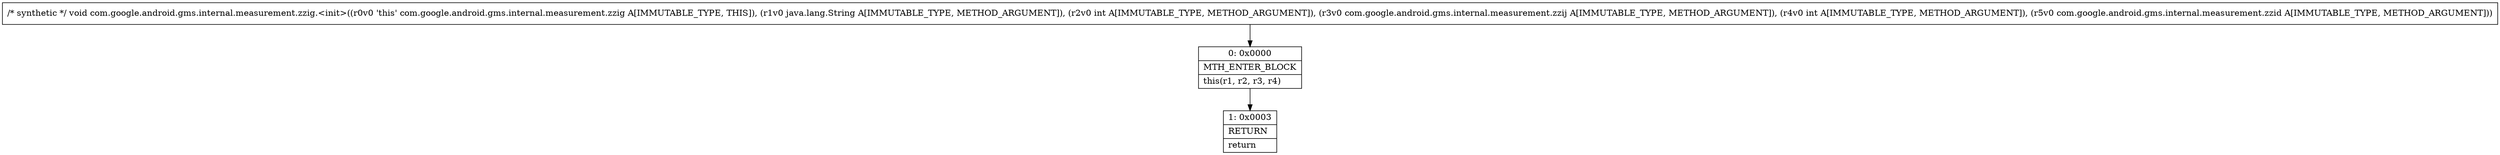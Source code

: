 digraph "CFG forcom.google.android.gms.internal.measurement.zzig.\<init\>(Ljava\/lang\/String;ILcom\/google\/android\/gms\/internal\/measurement\/zzij;ILcom\/google\/android\/gms\/internal\/measurement\/zzid;)V" {
Node_0 [shape=record,label="{0\:\ 0x0000|MTH_ENTER_BLOCK\l|this(r1, r2, r3, r4)\l}"];
Node_1 [shape=record,label="{1\:\ 0x0003|RETURN\l|return\l}"];
MethodNode[shape=record,label="{\/* synthetic *\/ void com.google.android.gms.internal.measurement.zzig.\<init\>((r0v0 'this' com.google.android.gms.internal.measurement.zzig A[IMMUTABLE_TYPE, THIS]), (r1v0 java.lang.String A[IMMUTABLE_TYPE, METHOD_ARGUMENT]), (r2v0 int A[IMMUTABLE_TYPE, METHOD_ARGUMENT]), (r3v0 com.google.android.gms.internal.measurement.zzij A[IMMUTABLE_TYPE, METHOD_ARGUMENT]), (r4v0 int A[IMMUTABLE_TYPE, METHOD_ARGUMENT]), (r5v0 com.google.android.gms.internal.measurement.zzid A[IMMUTABLE_TYPE, METHOD_ARGUMENT])) }"];
MethodNode -> Node_0;
Node_0 -> Node_1;
}

